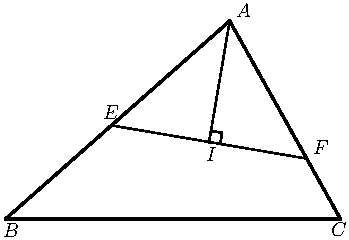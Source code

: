 import graph; size(6cm); real lsf=0.5; pen dps=linewidth(0.7)+fontsize(10); defaultpen(dps); pen ds=black; real xmin=-4.707729316549254,xmax=4.761148952442994,ymin=-4.6364979111989735,ymax=3.7183946790883047; 
pair A=(0.8462849958512413,0.45600804859517713), B=(-2.5,-2.5), C=(2.5,-2.5), I=(0.5388924724340816,-1.3499881623006775), F=(1.9953168984345735,-1.5978812513191776); 
draw((0.7052936555963393,-1.378310746414226)--(0.7336162397098877,-1.211909563251968)--(0.5672150565476299,-1.1835869791384197)--I--cycle,linewidth(0.8)); 
draw(A--B,linewidth(1.2)); draw(A--C,linewidth(1.2)); draw(B--C,linewidth(1.2)); draw(A--I,linewidth(0.8)); draw((-0.9175319535664105,-1.102095073282178)--F,linewidth(0.8)); 
dot(A,linewidth(1.pt)+ds); label("$A$",(0.9099413203486683,0.48783621084389056),NE*lsf); dot(B,linewidth(1.pt)+ds); label("$B$",(-2.5752424458854533,-2.8063785818979503),NE*lsf); dot(C,linewidth(1.pt)+ds); label("$C$",(2.3262945404164164,-2.7904645007735938),NE*lsf); dot(I,linewidth(1.pt)+ds); label("$I$",(0.46434704886668005,-1.6605647409442665),NE*lsf); dot((-0.9175319535664105,-1.102095073282178),linewidth(1.pt)+ds); label("$E$",(-1.0793188201959216,-1.0399155770943544),NE*lsf); dot(F,linewidth(1.pt)+ds); label("$F$",(2.055755161302352,-1.5650802541981264),NE*lsf); 
clip((xmin,ymin)--(xmin,ymax)--(xmax,ymax)--(xmax,ymin)--cycle); 